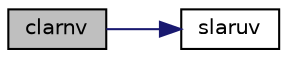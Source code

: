 digraph "clarnv"
{
 // LATEX_PDF_SIZE
  edge [fontname="Helvetica",fontsize="10",labelfontname="Helvetica",labelfontsize="10"];
  node [fontname="Helvetica",fontsize="10",shape=record];
  rankdir="LR";
  Node1 [label="clarnv",height=0.2,width=0.4,color="black", fillcolor="grey75", style="filled", fontcolor="black",tooltip="CLARNV returns a vector of random numbers from a uniform or normal distribution."];
  Node1 -> Node2 [color="midnightblue",fontsize="10",style="solid",fontname="Helvetica"];
  Node2 [label="slaruv",height=0.2,width=0.4,color="black", fillcolor="white", style="filled",URL="$slaruv_8f.html#a5ca61f3556928fc2698683460395d96c",tooltip="SLARUV returns a vector of n random real numbers from a uniform distribution."];
}
